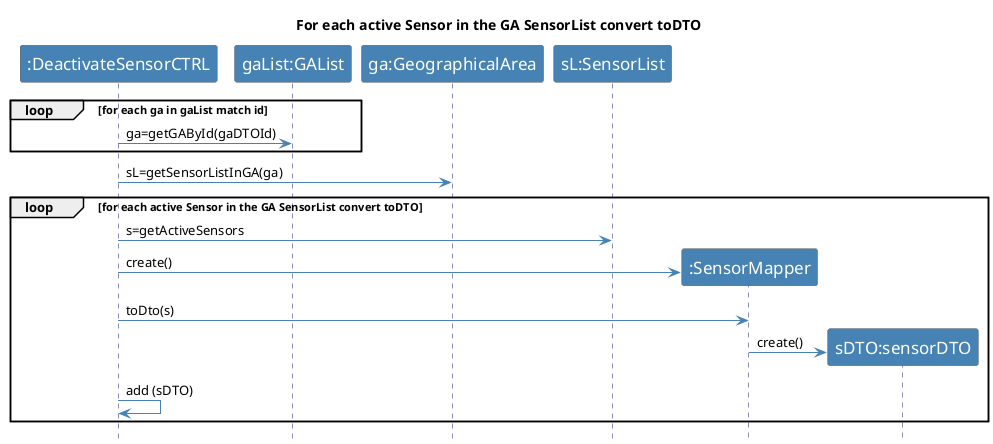 @startuml
hidefootbox
title For each active Sensor in the GA SensorList convert toDTO



skinparam sequence {
	ArrowColor SteelBlue
	ActorBorderColor Dimgray
	LifeLineBorderColor MidnightBlue
	LifeLineBackgroundColor #A9DCDF

	ParticipantBorderColor Dimgray
	ParticipantBackgroundColor SteelBlue
	ParticipantFontName Calibri Bold
	ParticipantFontSize 17
	ParticipantFontColor Ivory

	ActorBackgroundColor SteelBlue
	ActorFontColor MidnightBlue
	ActorFontSize 17
	ActorFontName Aapex

}

skinparam note {
BorderColor SteelBlue
}

loop for each ga in gaList match id
":DeactivateSensorCTRL"->"gaList:GAList": ga=getGAById(gaDTOId)
end

":DeactivateSensorCTRL"->"ga:GeographicalArea":sL=getSensorListInGA(ga)

loop for each active Sensor in the GA SensorList convert toDTO
":DeactivateSensorCTRL" -> "sL:SensorList":s=getActiveSensors
create ":SensorMapper"
":DeactivateSensorCTRL"->":SensorMapper":create()
":DeactivateSensorCTRL"->":SensorMapper":toDto(s)
create "sDTO:sensorDTO"
":SensorMapper"->"sDTO:sensorDTO":create()
":DeactivateSensorCTRL" -> ":DeactivateSensorCTRL":add (sDTO)
end


@enduml
